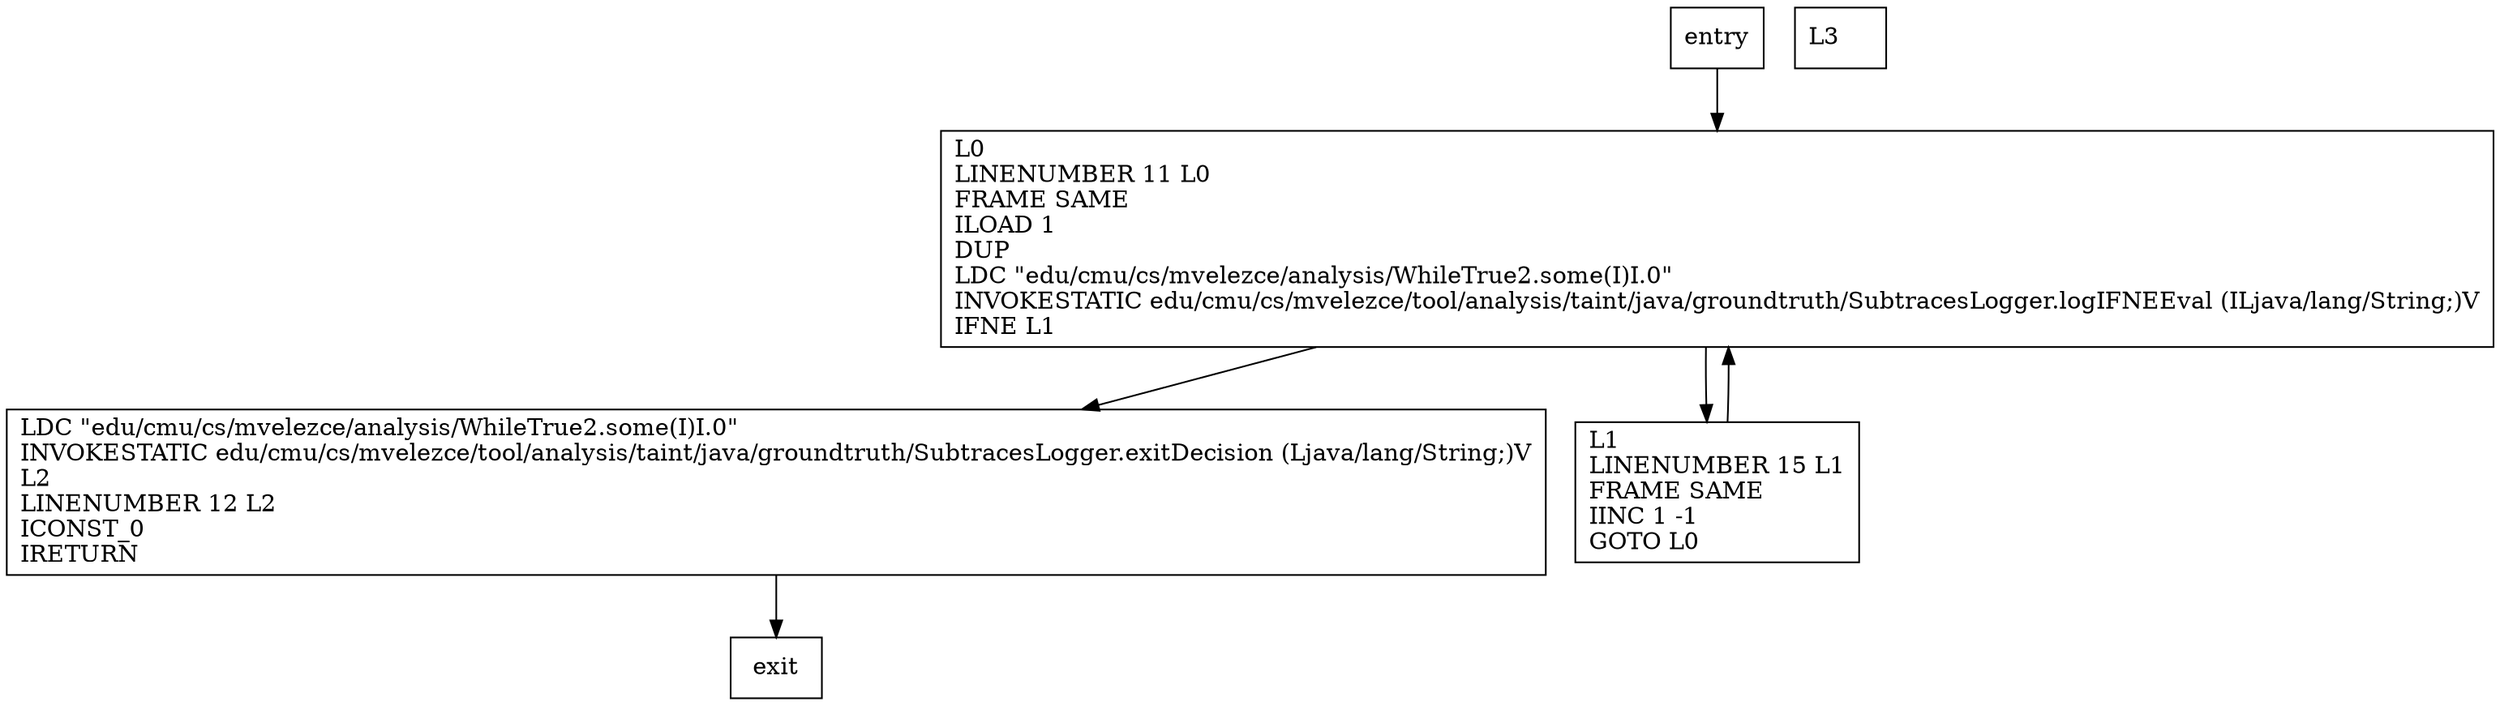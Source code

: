 digraph some {
node [shape=record];
306370923 [label="L0\lLINENUMBER 11 L0\lFRAME SAME\lILOAD 1\lDUP\lLDC \"edu/cmu/cs/mvelezce/analysis/WhileTrue2.some(I)I.0\"\lINVOKESTATIC edu/cmu/cs/mvelezce/tool/analysis/taint/java/groundtruth/SubtracesLogger.logIFNEEval (ILjava/lang/String;)V\lIFNE L1\l"];
785249576 [label="LDC \"edu/cmu/cs/mvelezce/analysis/WhileTrue2.some(I)I.0\"\lINVOKESTATIC edu/cmu/cs/mvelezce/tool/analysis/taint/java/groundtruth/SubtracesLogger.exitDecision (Ljava/lang/String;)V\lL2\lLINENUMBER 12 L2\lICONST_0\lIRETURN\l"];
1464778159 [label="L1\lLINENUMBER 15 L1\lFRAME SAME\lIINC 1 -1\lGOTO L0\l"];
871582126 [label="L3\l"];
entry;
exit;
entry -> 306370923;
306370923 -> 785249576;
306370923 -> 1464778159;
785249576 -> exit;
1464778159 -> 306370923;
}
